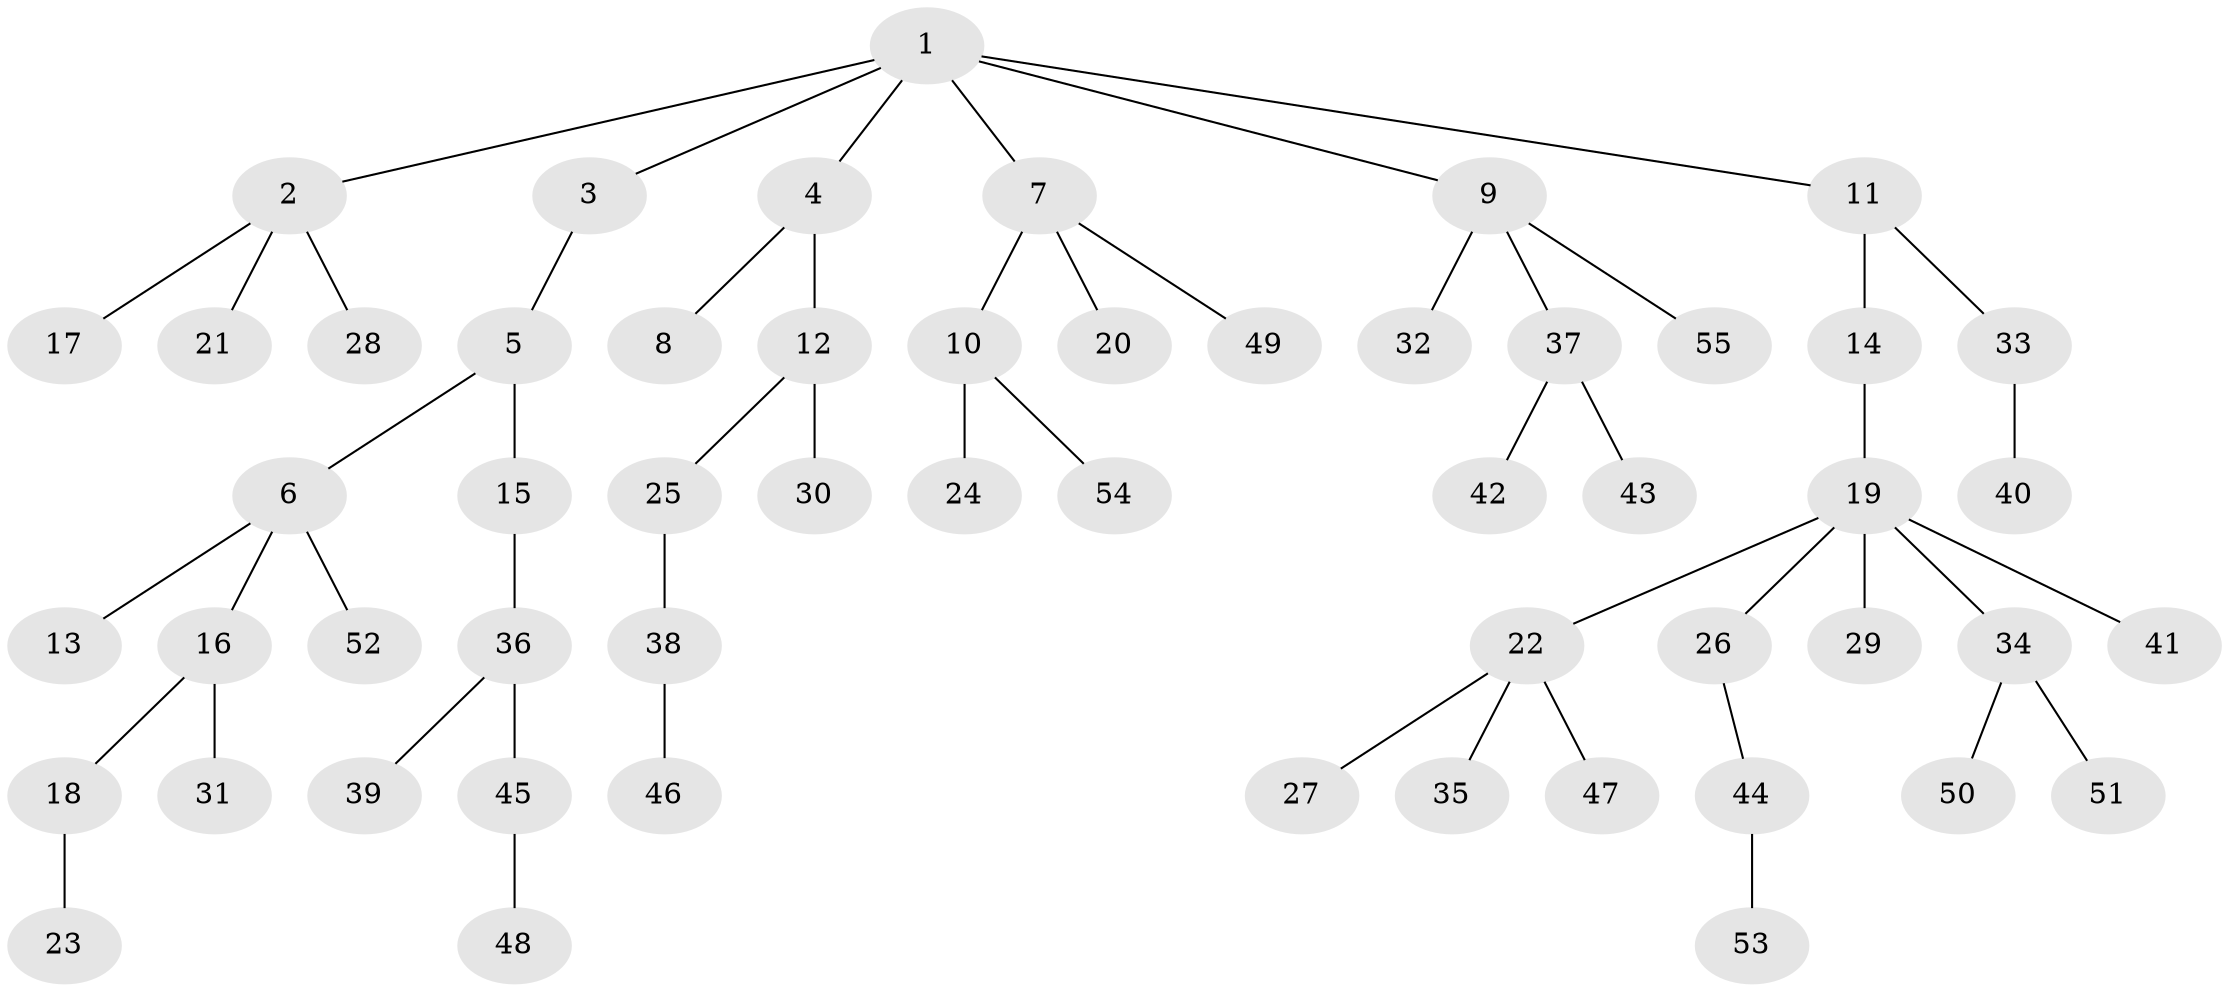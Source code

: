 // Generated by graph-tools (version 1.1) at 2025/53/03/09/25 04:53:45]
// undirected, 55 vertices, 54 edges
graph export_dot {
graph [start="1"]
  node [color=gray90,style=filled];
  1;
  2;
  3;
  4;
  5;
  6;
  7;
  8;
  9;
  10;
  11;
  12;
  13;
  14;
  15;
  16;
  17;
  18;
  19;
  20;
  21;
  22;
  23;
  24;
  25;
  26;
  27;
  28;
  29;
  30;
  31;
  32;
  33;
  34;
  35;
  36;
  37;
  38;
  39;
  40;
  41;
  42;
  43;
  44;
  45;
  46;
  47;
  48;
  49;
  50;
  51;
  52;
  53;
  54;
  55;
  1 -- 2;
  1 -- 3;
  1 -- 4;
  1 -- 7;
  1 -- 9;
  1 -- 11;
  2 -- 17;
  2 -- 21;
  2 -- 28;
  3 -- 5;
  4 -- 8;
  4 -- 12;
  5 -- 6;
  5 -- 15;
  6 -- 13;
  6 -- 16;
  6 -- 52;
  7 -- 10;
  7 -- 20;
  7 -- 49;
  9 -- 32;
  9 -- 37;
  9 -- 55;
  10 -- 24;
  10 -- 54;
  11 -- 14;
  11 -- 33;
  12 -- 25;
  12 -- 30;
  14 -- 19;
  15 -- 36;
  16 -- 18;
  16 -- 31;
  18 -- 23;
  19 -- 22;
  19 -- 26;
  19 -- 29;
  19 -- 34;
  19 -- 41;
  22 -- 27;
  22 -- 35;
  22 -- 47;
  25 -- 38;
  26 -- 44;
  33 -- 40;
  34 -- 50;
  34 -- 51;
  36 -- 39;
  36 -- 45;
  37 -- 42;
  37 -- 43;
  38 -- 46;
  44 -- 53;
  45 -- 48;
}
